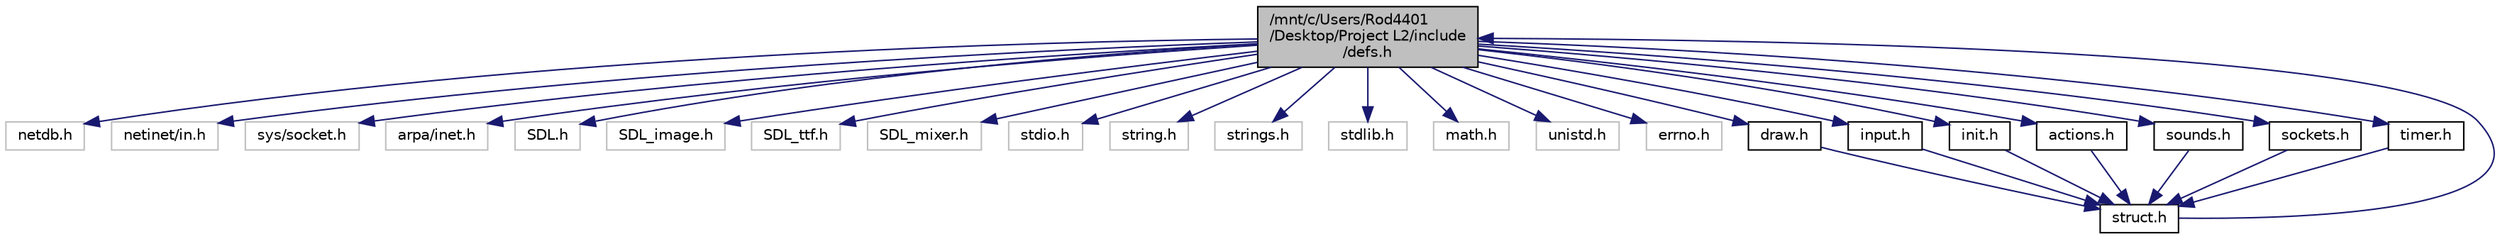 digraph "/mnt/c/Users/Rod4401/Desktop/Project L2/include/defs.h"
{
 // LATEX_PDF_SIZE
  edge [fontname="Helvetica",fontsize="10",labelfontname="Helvetica",labelfontsize="10"];
  node [fontname="Helvetica",fontsize="10",shape=record];
  Node1 [label="/mnt/c/Users/Rod4401\l/Desktop/Project L2/include\l/defs.h",height=0.2,width=0.4,color="black", fillcolor="grey75", style="filled", fontcolor="black",tooltip="Contient tous les #defines, tous les #include, c'est le fichier père de tous les autres fichiers."];
  Node1 -> Node2 [color="midnightblue",fontsize="10",style="solid"];
  Node2 [label="netdb.h",height=0.2,width=0.4,color="grey75", fillcolor="white", style="filled",tooltip=" "];
  Node1 -> Node3 [color="midnightblue",fontsize="10",style="solid"];
  Node3 [label="netinet/in.h",height=0.2,width=0.4,color="grey75", fillcolor="white", style="filled",tooltip=" "];
  Node1 -> Node4 [color="midnightblue",fontsize="10",style="solid"];
  Node4 [label="sys/socket.h",height=0.2,width=0.4,color="grey75", fillcolor="white", style="filled",tooltip=" "];
  Node1 -> Node5 [color="midnightblue",fontsize="10",style="solid"];
  Node5 [label="arpa/inet.h",height=0.2,width=0.4,color="grey75", fillcolor="white", style="filled",tooltip=" "];
  Node1 -> Node6 [color="midnightblue",fontsize="10",style="solid"];
  Node6 [label="SDL.h",height=0.2,width=0.4,color="grey75", fillcolor="white", style="filled",tooltip=" "];
  Node1 -> Node7 [color="midnightblue",fontsize="10",style="solid"];
  Node7 [label="SDL_image.h",height=0.2,width=0.4,color="grey75", fillcolor="white", style="filled",tooltip=" "];
  Node1 -> Node8 [color="midnightblue",fontsize="10",style="solid"];
  Node8 [label="SDL_ttf.h",height=0.2,width=0.4,color="grey75", fillcolor="white", style="filled",tooltip=" "];
  Node1 -> Node9 [color="midnightblue",fontsize="10",style="solid"];
  Node9 [label="SDL_mixer.h",height=0.2,width=0.4,color="grey75", fillcolor="white", style="filled",tooltip=" "];
  Node1 -> Node10 [color="midnightblue",fontsize="10",style="solid"];
  Node10 [label="stdio.h",height=0.2,width=0.4,color="grey75", fillcolor="white", style="filled",tooltip=" "];
  Node1 -> Node11 [color="midnightblue",fontsize="10",style="solid"];
  Node11 [label="string.h",height=0.2,width=0.4,color="grey75", fillcolor="white", style="filled",tooltip=" "];
  Node1 -> Node12 [color="midnightblue",fontsize="10",style="solid"];
  Node12 [label="strings.h",height=0.2,width=0.4,color="grey75", fillcolor="white", style="filled",tooltip=" "];
  Node1 -> Node13 [color="midnightblue",fontsize="10",style="solid"];
  Node13 [label="stdlib.h",height=0.2,width=0.4,color="grey75", fillcolor="white", style="filled",tooltip=" "];
  Node1 -> Node14 [color="midnightblue",fontsize="10",style="solid"];
  Node14 [label="math.h",height=0.2,width=0.4,color="grey75", fillcolor="white", style="filled",tooltip=" "];
  Node1 -> Node15 [color="midnightblue",fontsize="10",style="solid"];
  Node15 [label="unistd.h",height=0.2,width=0.4,color="grey75", fillcolor="white", style="filled",tooltip=" "];
  Node1 -> Node16 [color="midnightblue",fontsize="10",style="solid"];
  Node16 [label="errno.h",height=0.2,width=0.4,color="grey75", fillcolor="white", style="filled",tooltip=" "];
  Node1 -> Node17 [color="midnightblue",fontsize="10",style="solid"];
  Node17 [label="draw.h",height=0.2,width=0.4,color="black", fillcolor="white", style="filled",URL="$draw_8h.html",tooltip="Contient les déclarations des fonctions d'affichage."];
  Node17 -> Node18 [color="midnightblue",fontsize="10",style="solid"];
  Node18 [label="struct.h",height=0.2,width=0.4,color="black", fillcolor="white", style="filled",URL="$struct_8h.html",tooltip="C'est également un fichier père car struct.h contient toutes les déclarations des structures liées au..."];
  Node18 -> Node1 [color="midnightblue",fontsize="10",style="solid"];
  Node1 -> Node19 [color="midnightblue",fontsize="10",style="solid"];
  Node19 [label="input.h",height=0.2,width=0.4,color="black", fillcolor="white", style="filled",URL="$input_8h.html",tooltip="Contient les déclarations des fonctions d'événements."];
  Node19 -> Node18 [color="midnightblue",fontsize="10",style="solid"];
  Node1 -> Node20 [color="midnightblue",fontsize="10",style="solid"];
  Node20 [label="init.h",height=0.2,width=0.4,color="black", fillcolor="white", style="filled",URL="$init_8h.html",tooltip="Contient les déclarations des fonctions d'initialisation."];
  Node20 -> Node18 [color="midnightblue",fontsize="10",style="solid"];
  Node1 -> Node21 [color="midnightblue",fontsize="10",style="solid"];
  Node21 [label="actions.h",height=0.2,width=0.4,color="black", fillcolor="white", style="filled",URL="$actions_8h.html",tooltip="Contient les déclarations des fonctions d'actions des joueurs."];
  Node21 -> Node18 [color="midnightblue",fontsize="10",style="solid"];
  Node1 -> Node22 [color="midnightblue",fontsize="10",style="solid"];
  Node22 [label="sounds.h",height=0.2,width=0.4,color="black", fillcolor="white", style="filled",URL="$sounds_8h.html",tooltip="Contient les déclarations des fonctions de son."];
  Node22 -> Node18 [color="midnightblue",fontsize="10",style="solid"];
  Node1 -> Node23 [color="midnightblue",fontsize="10",style="solid"];
  Node23 [label="sockets.h",height=0.2,width=0.4,color="black", fillcolor="white", style="filled",URL="$sockets_8h.html",tooltip="Contient les déclarations des fonctions liées au réseau."];
  Node23 -> Node18 [color="midnightblue",fontsize="10",style="solid"];
  Node1 -> Node24 [color="midnightblue",fontsize="10",style="solid"];
  Node24 [label="timer.h",height=0.2,width=0.4,color="black", fillcolor="white", style="filled",URL="$timer_8h.html",tooltip="Contient les déclarations des fonctions de temps."];
  Node24 -> Node18 [color="midnightblue",fontsize="10",style="solid"];
}
